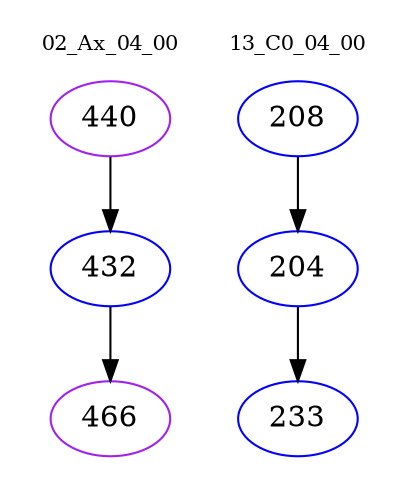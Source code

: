 digraph{
subgraph cluster_0 {
color = white
label = "02_Ax_04_00";
fontsize=10;
T0_440 [label="440", color="purple"]
T0_440 -> T0_432 [color="black"]
T0_432 [label="432", color="blue"]
T0_432 -> T0_466 [color="black"]
T0_466 [label="466", color="purple"]
}
subgraph cluster_1 {
color = white
label = "13_C0_04_00";
fontsize=10;
T1_208 [label="208", color="blue"]
T1_208 -> T1_204 [color="black"]
T1_204 [label="204", color="blue"]
T1_204 -> T1_233 [color="black"]
T1_233 [label="233", color="blue"]
}
}
